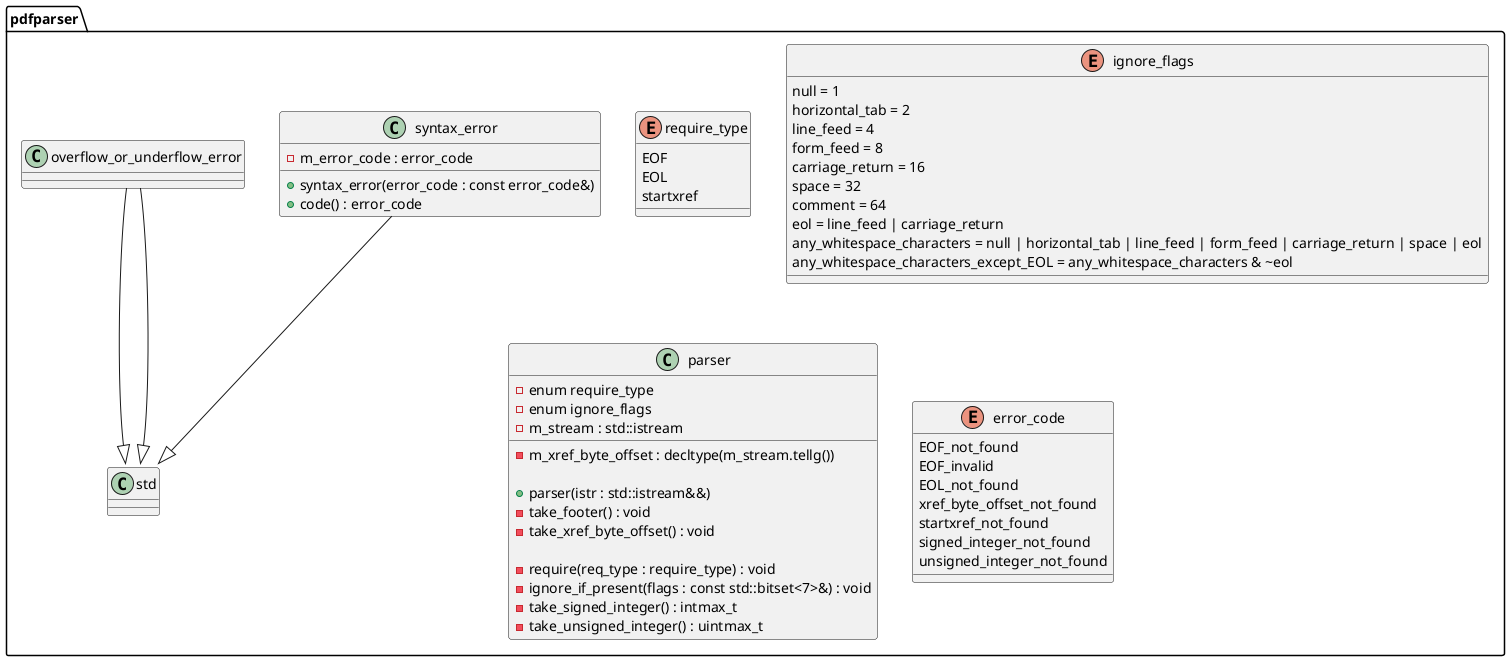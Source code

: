 @startuml parser
namespace pdfparser {
enum require_type {
	EOF
	EOL
	startxref
}
enum ignore_flags {
	null = 1
	horizontal_tab = 2
	line_feed = 4
	form_feed = 8
	carriage_return = 16
	space = 32
	comment = 64
	eol = line_feed | carriage_return
	any_whitespace_characters = null | horizontal_tab | line_feed | form_feed | carriage_return | space | eol
	any_whitespace_characters_except_EOL = any_whitespace_characters & ~eol
}
class parser {
	-enum require_type
	-enum ignore_flags
	-m_stream : std::istream
	-m_xref_byte_offset : decltype(m_stream.tellg())

	+parser(istr : std::istream&&)
	-take_footer() : void
	-take_xref_byte_offset() : void

	-require(req_type : require_type) : void
	-ignore_if_present(flags : const std::bitset<7>&) : void
	-take_signed_integer() : intmax_t
	-take_unsigned_integer() : uintmax_t
}
enum error_code {
	EOF_not_found
	EOF_invalid
	EOL_not_found
	xref_byte_offset_not_found
	startxref_not_found
	signed_integer_not_found
	unsigned_integer_not_found
}
class syntax_error {
	-m_error_code : error_code

	+syntax_error(error_code : const error_code&)
	+code() : error_code
}
syntax_error --|> std::runtime_error
class overflow_or_underflow_error {
}
overflow_or_underflow_error --|> std::overflow_error
overflow_or_underflow_error --|> std::underflow_error
}
@enduml
